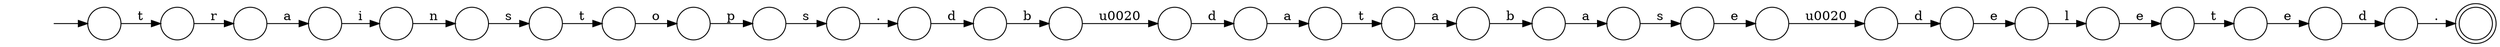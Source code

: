 digraph Automaton {
  rankdir = LR;
  0 [shape=circle,label=""];
  0 -> 28 [label="n"]
  1 [shape=circle,label=""];
  1 -> 6 [label="b"]
  2 [shape=doublecircle,label=""];
  3 [shape=circle,label=""];
  3 -> 17 [label="\u0020"]
  4 [shape=circle,label=""];
  4 -> 16 [label="a"]
  5 [shape=circle,label=""];
  5 -> 19 [label="e"]
  6 [shape=circle,label=""];
  6 -> 23 [label="a"]
  7 [shape=circle,label=""];
  7 -> 5 [label="l"]
  8 [shape=circle,label=""];
  8 -> 3 [label="e"]
  9 [shape=circle,label=""];
  9 -> 7 [label="e"]
  10 [shape=circle,label=""];
  10 -> 13 [label="o"]
  11 [shape=circle,label=""];
  11 -> 31 [label="d"]
  12 [shape=circle,label=""];
  12 -> 22 [label="d"]
  13 [shape=circle,label=""];
  13 -> 20 [label="p"]
  14 [shape=circle,label=""];
  initial [shape=plaintext,label=""];
  initial -> 14
  14 -> 15 [label="t"]
  15 [shape=circle,label=""];
  15 -> 4 [label="r"]
  16 [shape=circle,label=""];
  16 -> 0 [label="i"]
  17 [shape=circle,label=""];
  17 -> 9 [label="d"]
  18 [shape=circle,label=""];
  18 -> 27 [label="d"]
  19 [shape=circle,label=""];
  19 -> 29 [label="t"]
  20 [shape=circle,label=""];
  20 -> 30 [label="s"]
  21 [shape=circle,label=""];
  21 -> 25 [label="t"]
  22 [shape=circle,label=""];
  22 -> 2 [label="."]
  23 [shape=circle,label=""];
  23 -> 8 [label="s"]
  24 [shape=circle,label=""];
  24 -> 18 [label="\u0020"]
  25 [shape=circle,label=""];
  25 -> 1 [label="a"]
  26 [shape=circle,label=""];
  26 -> 10 [label="t"]
  27 [shape=circle,label=""];
  27 -> 21 [label="a"]
  28 [shape=circle,label=""];
  28 -> 26 [label="s"]
  29 [shape=circle,label=""];
  29 -> 12 [label="e"]
  30 [shape=circle,label=""];
  30 -> 11 [label="."]
  31 [shape=circle,label=""];
  31 -> 24 [label="b"]
}
